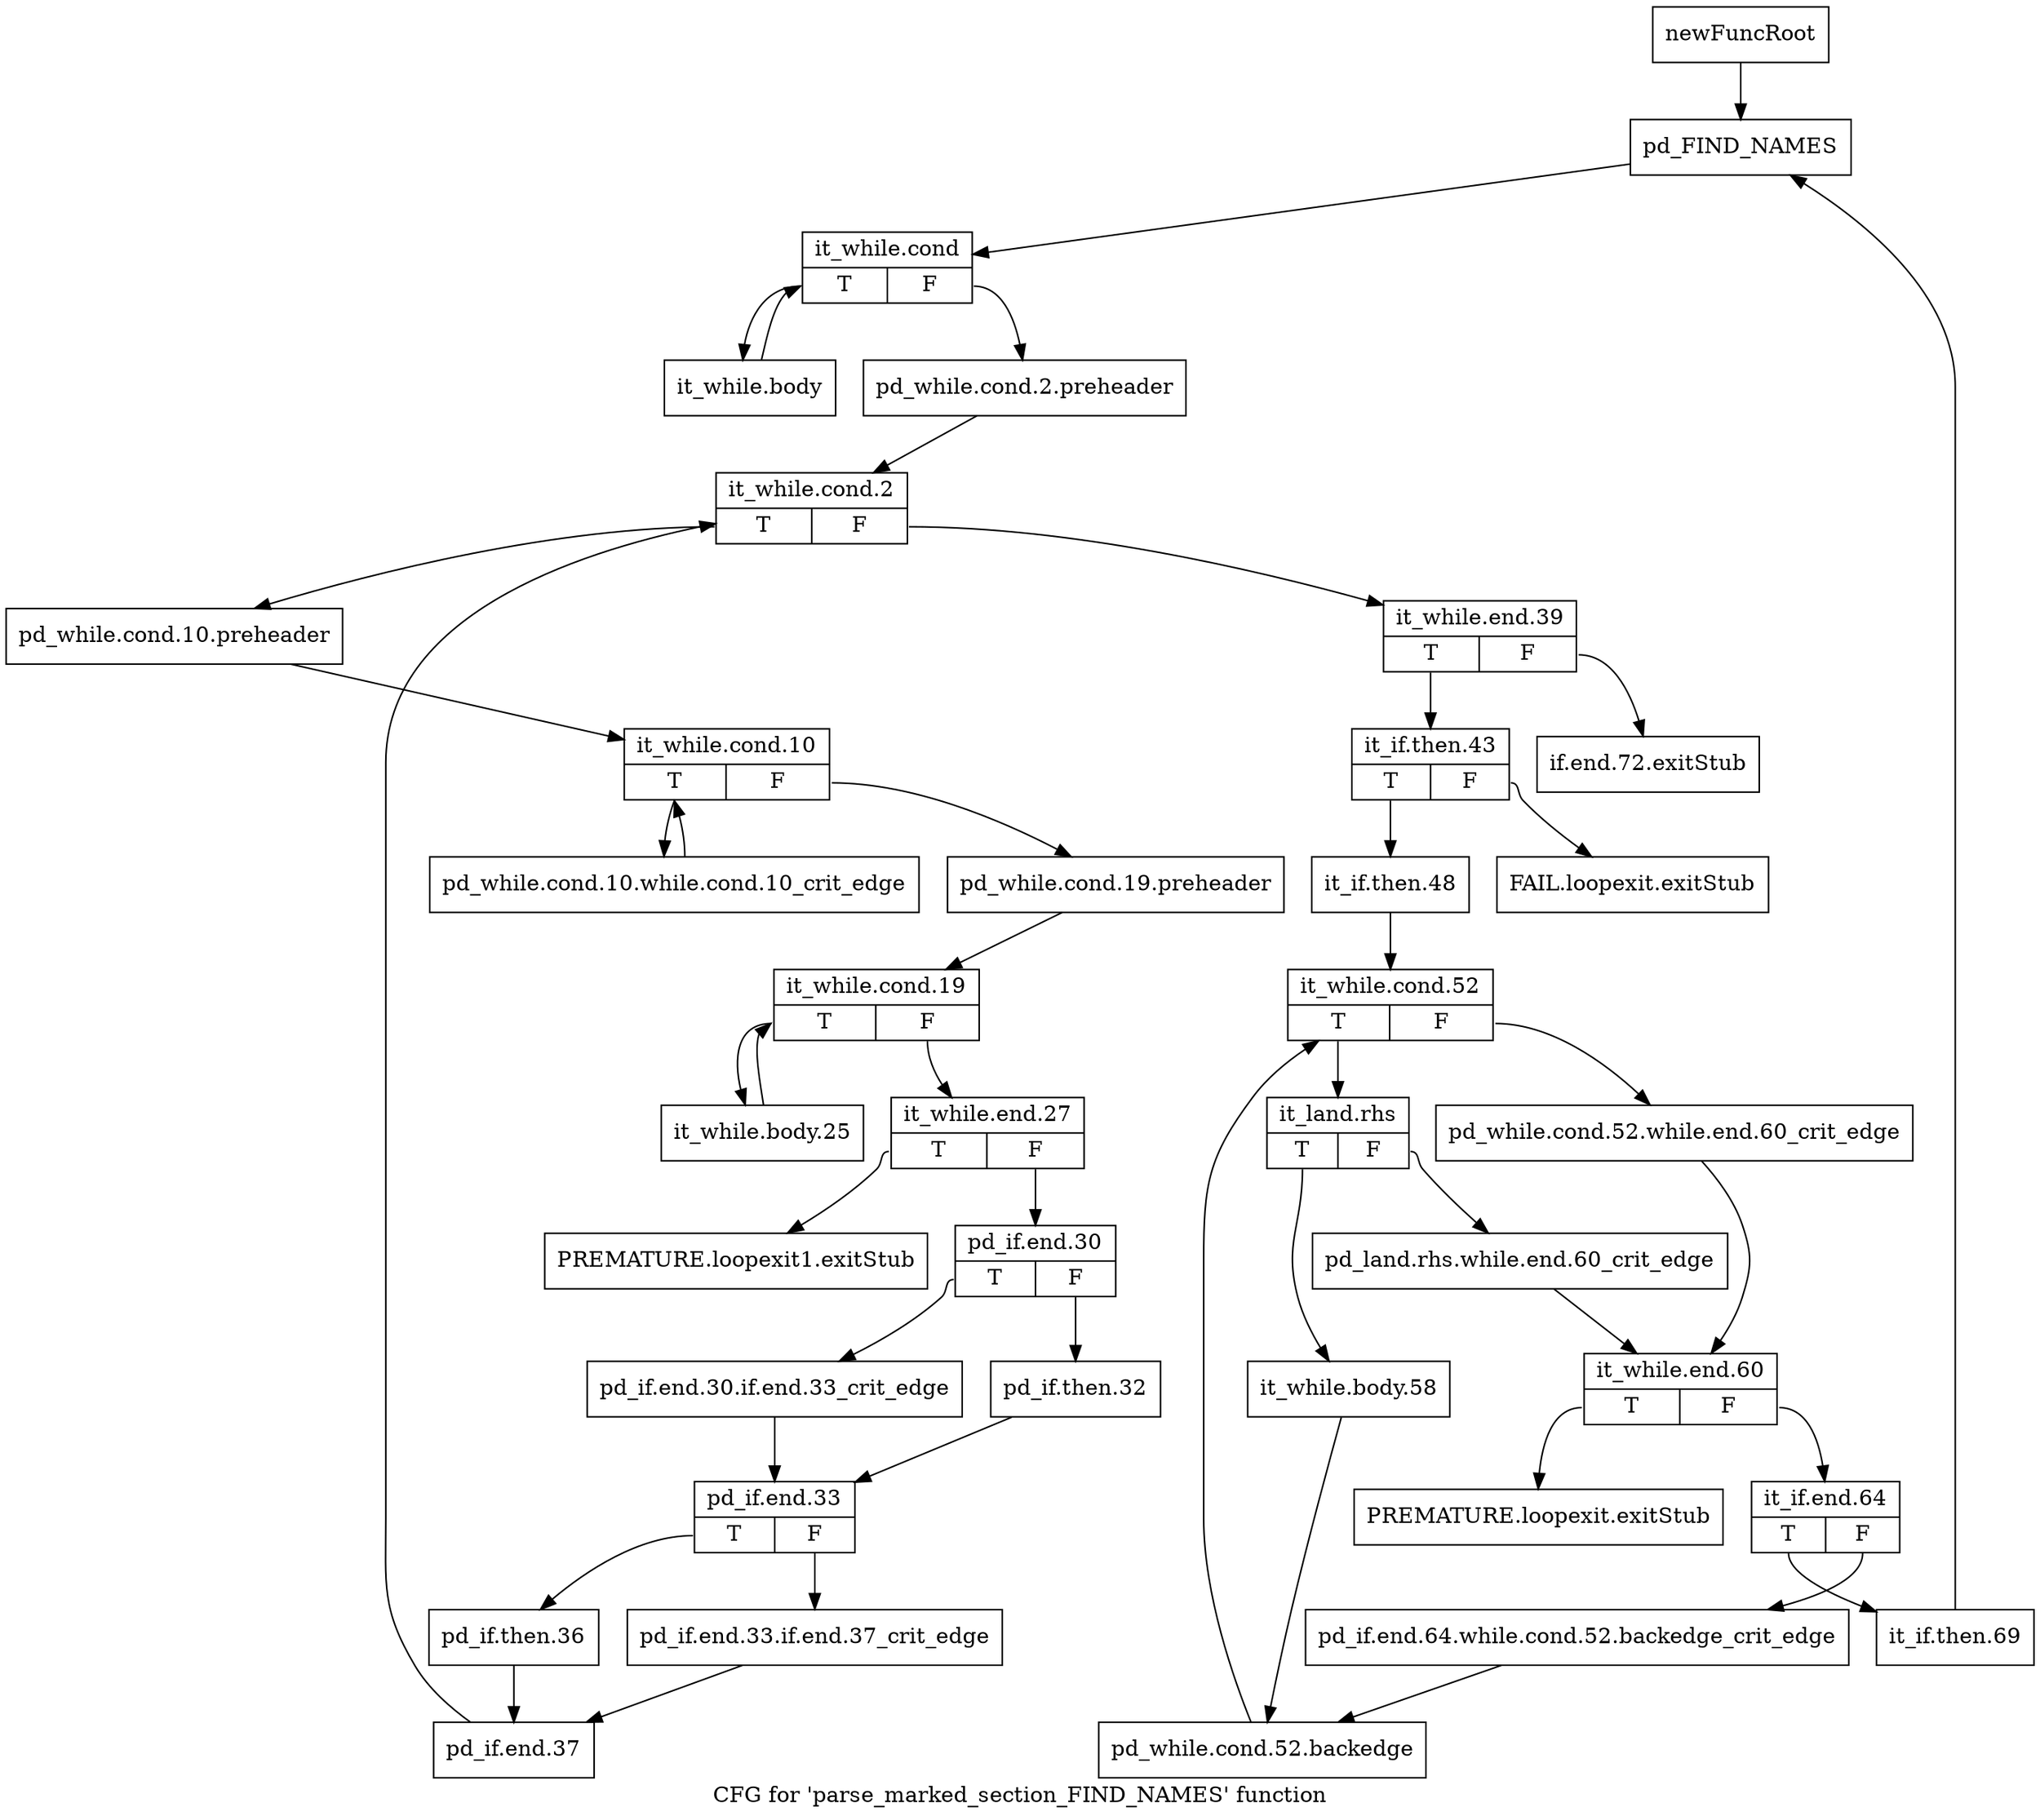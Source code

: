 digraph "CFG for 'parse_marked_section_FIND_NAMES' function" {
	label="CFG for 'parse_marked_section_FIND_NAMES' function";

	Node0x59c7500 [shape=record,label="{newFuncRoot}"];
	Node0x59c7500 -> Node0x59c7f30;
	Node0x59c7550 [shape=record,label="{if.end.72.exitStub}"];
	Node0x59c75a0 [shape=record,label="{FAIL.loopexit.exitStub}"];
	Node0x59c7e90 [shape=record,label="{PREMATURE.loopexit.exitStub}"];
	Node0x59c7ee0 [shape=record,label="{PREMATURE.loopexit1.exitStub}"];
	Node0x59c7f30 [shape=record,label="{pd_FIND_NAMES}"];
	Node0x59c7f30 -> Node0x59c7f80;
	Node0x59c7f80 [shape=record,label="{it_while.cond|{<s0>T|<s1>F}}"];
	Node0x59c7f80:s0 -> Node0x59c88e0;
	Node0x59c7f80:s1 -> Node0x59c7fd0;
	Node0x59c7fd0 [shape=record,label="{pd_while.cond.2.preheader}"];
	Node0x59c7fd0 -> Node0x59c8020;
	Node0x59c8020 [shape=record,label="{it_while.cond.2|{<s0>T|<s1>F}}"];
	Node0x59c8020:s0 -> Node0x59c8480;
	Node0x59c8020:s1 -> Node0x59c8070;
	Node0x59c8070 [shape=record,label="{it_while.end.39|{<s0>T|<s1>F}}"];
	Node0x59c8070:s0 -> Node0x59c80c0;
	Node0x59c8070:s1 -> Node0x59c7550;
	Node0x59c80c0 [shape=record,label="{it_if.then.43|{<s0>T|<s1>F}}"];
	Node0x59c80c0:s0 -> Node0x59c8110;
	Node0x59c80c0:s1 -> Node0x59c75a0;
	Node0x59c8110 [shape=record,label="{it_if.then.48}"];
	Node0x59c8110 -> Node0x59c8160;
	Node0x59c8160 [shape=record,label="{it_while.cond.52|{<s0>T|<s1>F}}"];
	Node0x59c8160:s0 -> Node0x59c8200;
	Node0x59c8160:s1 -> Node0x59c81b0;
	Node0x59c81b0 [shape=record,label="{pd_while.cond.52.while.end.60_crit_edge}"];
	Node0x59c81b0 -> Node0x59c82a0;
	Node0x59c8200 [shape=record,label="{it_land.rhs|{<s0>T|<s1>F}}"];
	Node0x59c8200:s0 -> Node0x59c83e0;
	Node0x59c8200:s1 -> Node0x59c8250;
	Node0x59c8250 [shape=record,label="{pd_land.rhs.while.end.60_crit_edge}"];
	Node0x59c8250 -> Node0x59c82a0;
	Node0x59c82a0 [shape=record,label="{it_while.end.60|{<s0>T|<s1>F}}"];
	Node0x59c82a0:s0 -> Node0x59c7e90;
	Node0x59c82a0:s1 -> Node0x59c82f0;
	Node0x59c82f0 [shape=record,label="{it_if.end.64|{<s0>T|<s1>F}}"];
	Node0x59c82f0:s0 -> Node0x59c8390;
	Node0x59c82f0:s1 -> Node0x59c8340;
	Node0x59c8340 [shape=record,label="{pd_if.end.64.while.cond.52.backedge_crit_edge}"];
	Node0x59c8340 -> Node0x59c8430;
	Node0x59c8390 [shape=record,label="{it_if.then.69}"];
	Node0x59c8390 -> Node0x59c7f30;
	Node0x59c83e0 [shape=record,label="{it_while.body.58}"];
	Node0x59c83e0 -> Node0x59c8430;
	Node0x59c8430 [shape=record,label="{pd_while.cond.52.backedge}"];
	Node0x59c8430 -> Node0x59c8160;
	Node0x59c8480 [shape=record,label="{pd_while.cond.10.preheader}"];
	Node0x59c8480 -> Node0x59c84d0;
	Node0x59c84d0 [shape=record,label="{it_while.cond.10|{<s0>T|<s1>F}}"];
	Node0x59c84d0:s0 -> Node0x59c8890;
	Node0x59c84d0:s1 -> Node0x59c8520;
	Node0x59c8520 [shape=record,label="{pd_while.cond.19.preheader}"];
	Node0x59c8520 -> Node0x59c8570;
	Node0x59c8570 [shape=record,label="{it_while.cond.19|{<s0>T|<s1>F}}"];
	Node0x59c8570:s0 -> Node0x59c8840;
	Node0x59c8570:s1 -> Node0x59c85c0;
	Node0x59c85c0 [shape=record,label="{it_while.end.27|{<s0>T|<s1>F}}"];
	Node0x59c85c0:s0 -> Node0x59c7ee0;
	Node0x59c85c0:s1 -> Node0x59c8610;
	Node0x59c8610 [shape=record,label="{pd_if.end.30|{<s0>T|<s1>F}}"];
	Node0x59c8610:s0 -> Node0x59c86b0;
	Node0x59c8610:s1 -> Node0x59c8660;
	Node0x59c8660 [shape=record,label="{pd_if.then.32}"];
	Node0x59c8660 -> Node0x59c8700;
	Node0x59c86b0 [shape=record,label="{pd_if.end.30.if.end.33_crit_edge}"];
	Node0x59c86b0 -> Node0x59c8700;
	Node0x59c8700 [shape=record,label="{pd_if.end.33|{<s0>T|<s1>F}}"];
	Node0x59c8700:s0 -> Node0x59c87a0;
	Node0x59c8700:s1 -> Node0x59c8750;
	Node0x59c8750 [shape=record,label="{pd_if.end.33.if.end.37_crit_edge}"];
	Node0x59c8750 -> Node0x59c87f0;
	Node0x59c87a0 [shape=record,label="{pd_if.then.36}"];
	Node0x59c87a0 -> Node0x59c87f0;
	Node0x59c87f0 [shape=record,label="{pd_if.end.37}"];
	Node0x59c87f0 -> Node0x59c8020;
	Node0x59c8840 [shape=record,label="{it_while.body.25}"];
	Node0x59c8840 -> Node0x59c8570;
	Node0x59c8890 [shape=record,label="{pd_while.cond.10.while.cond.10_crit_edge}"];
	Node0x59c8890 -> Node0x59c84d0;
	Node0x59c88e0 [shape=record,label="{it_while.body}"];
	Node0x59c88e0 -> Node0x59c7f80;
}
